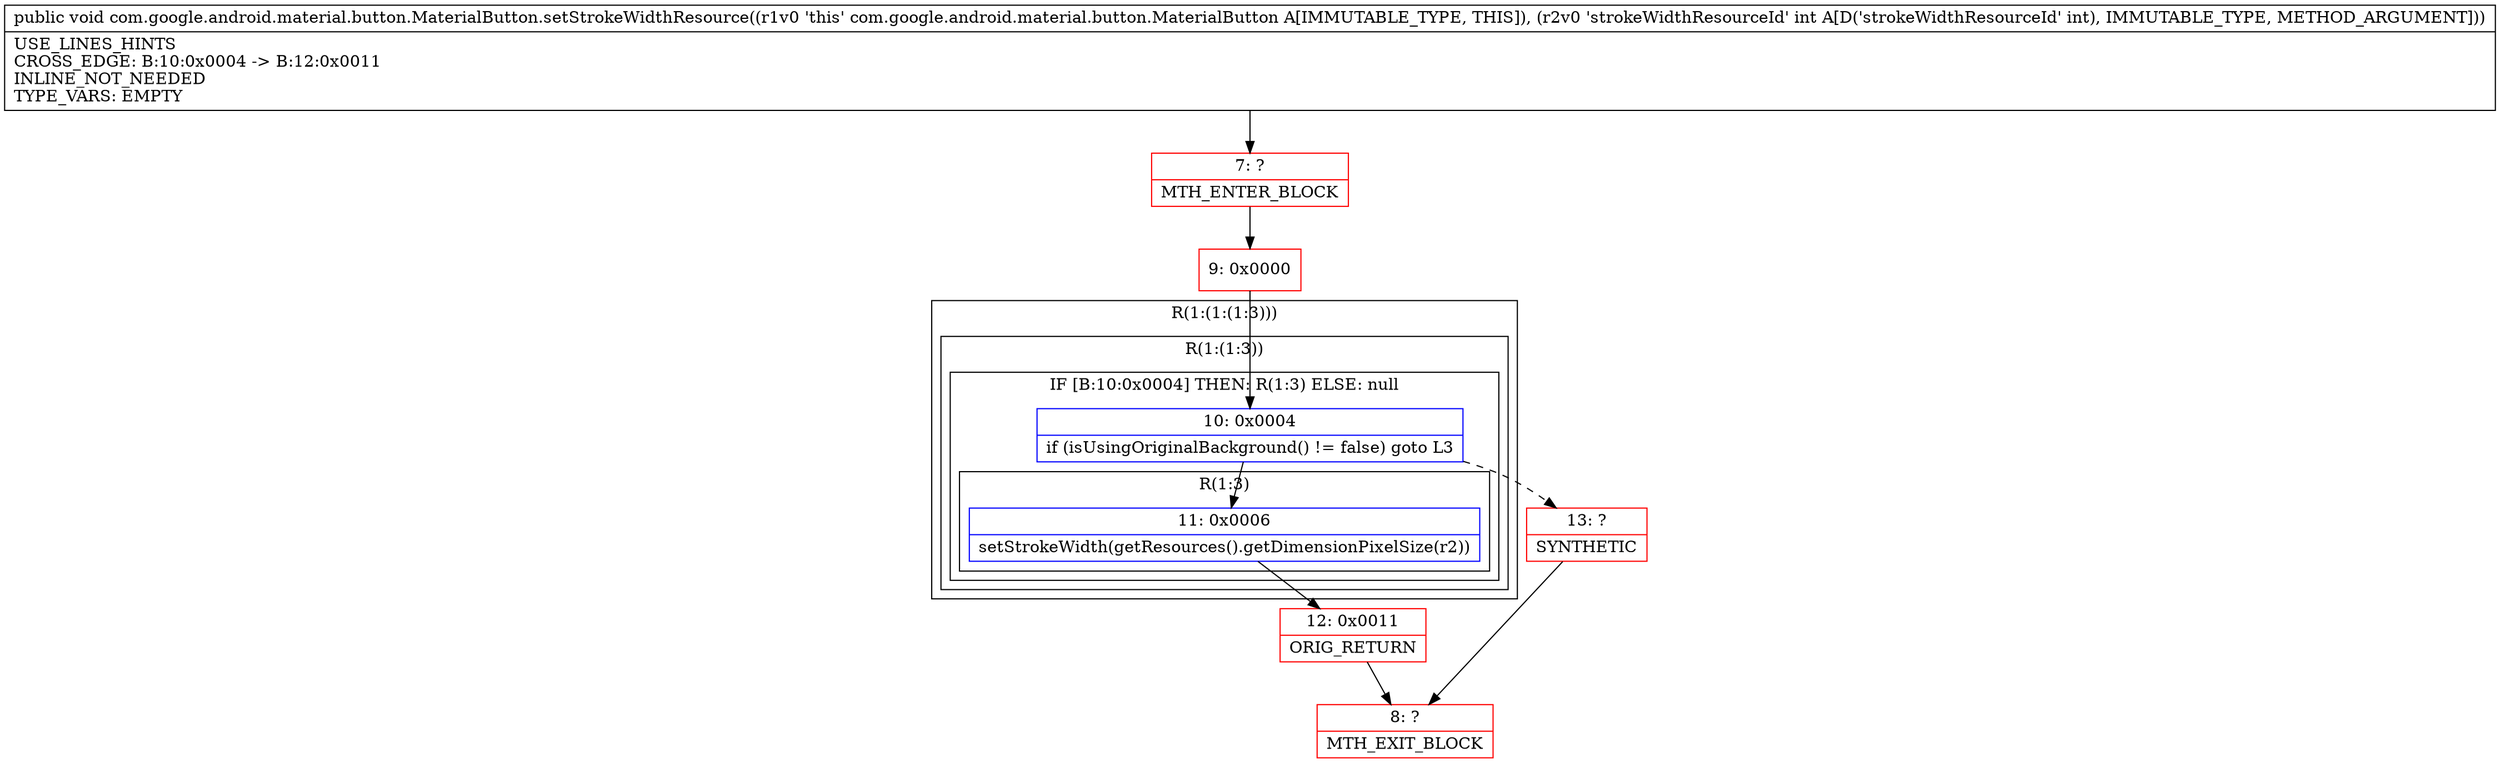 digraph "CFG forcom.google.android.material.button.MaterialButton.setStrokeWidthResource(I)V" {
subgraph cluster_Region_1076321245 {
label = "R(1:(1:(1:3)))";
node [shape=record,color=blue];
subgraph cluster_Region_630404200 {
label = "R(1:(1:3))";
node [shape=record,color=blue];
subgraph cluster_IfRegion_1501479075 {
label = "IF [B:10:0x0004] THEN: R(1:3) ELSE: null";
node [shape=record,color=blue];
Node_10 [shape=record,label="{10\:\ 0x0004|if (isUsingOriginalBackground() != false) goto L3\l}"];
subgraph cluster_Region_1224977111 {
label = "R(1:3)";
node [shape=record,color=blue];
Node_11 [shape=record,label="{11\:\ 0x0006|setStrokeWidth(getResources().getDimensionPixelSize(r2))\l}"];
}
}
}
}
Node_7 [shape=record,color=red,label="{7\:\ ?|MTH_ENTER_BLOCK\l}"];
Node_9 [shape=record,color=red,label="{9\:\ 0x0000}"];
Node_12 [shape=record,color=red,label="{12\:\ 0x0011|ORIG_RETURN\l}"];
Node_8 [shape=record,color=red,label="{8\:\ ?|MTH_EXIT_BLOCK\l}"];
Node_13 [shape=record,color=red,label="{13\:\ ?|SYNTHETIC\l}"];
MethodNode[shape=record,label="{public void com.google.android.material.button.MaterialButton.setStrokeWidthResource((r1v0 'this' com.google.android.material.button.MaterialButton A[IMMUTABLE_TYPE, THIS]), (r2v0 'strokeWidthResourceId' int A[D('strokeWidthResourceId' int), IMMUTABLE_TYPE, METHOD_ARGUMENT]))  | USE_LINES_HINTS\lCROSS_EDGE: B:10:0x0004 \-\> B:12:0x0011\lINLINE_NOT_NEEDED\lTYPE_VARS: EMPTY\l}"];
MethodNode -> Node_7;Node_10 -> Node_11;
Node_10 -> Node_13[style=dashed];
Node_11 -> Node_12;
Node_7 -> Node_9;
Node_9 -> Node_10;
Node_12 -> Node_8;
Node_13 -> Node_8;
}


